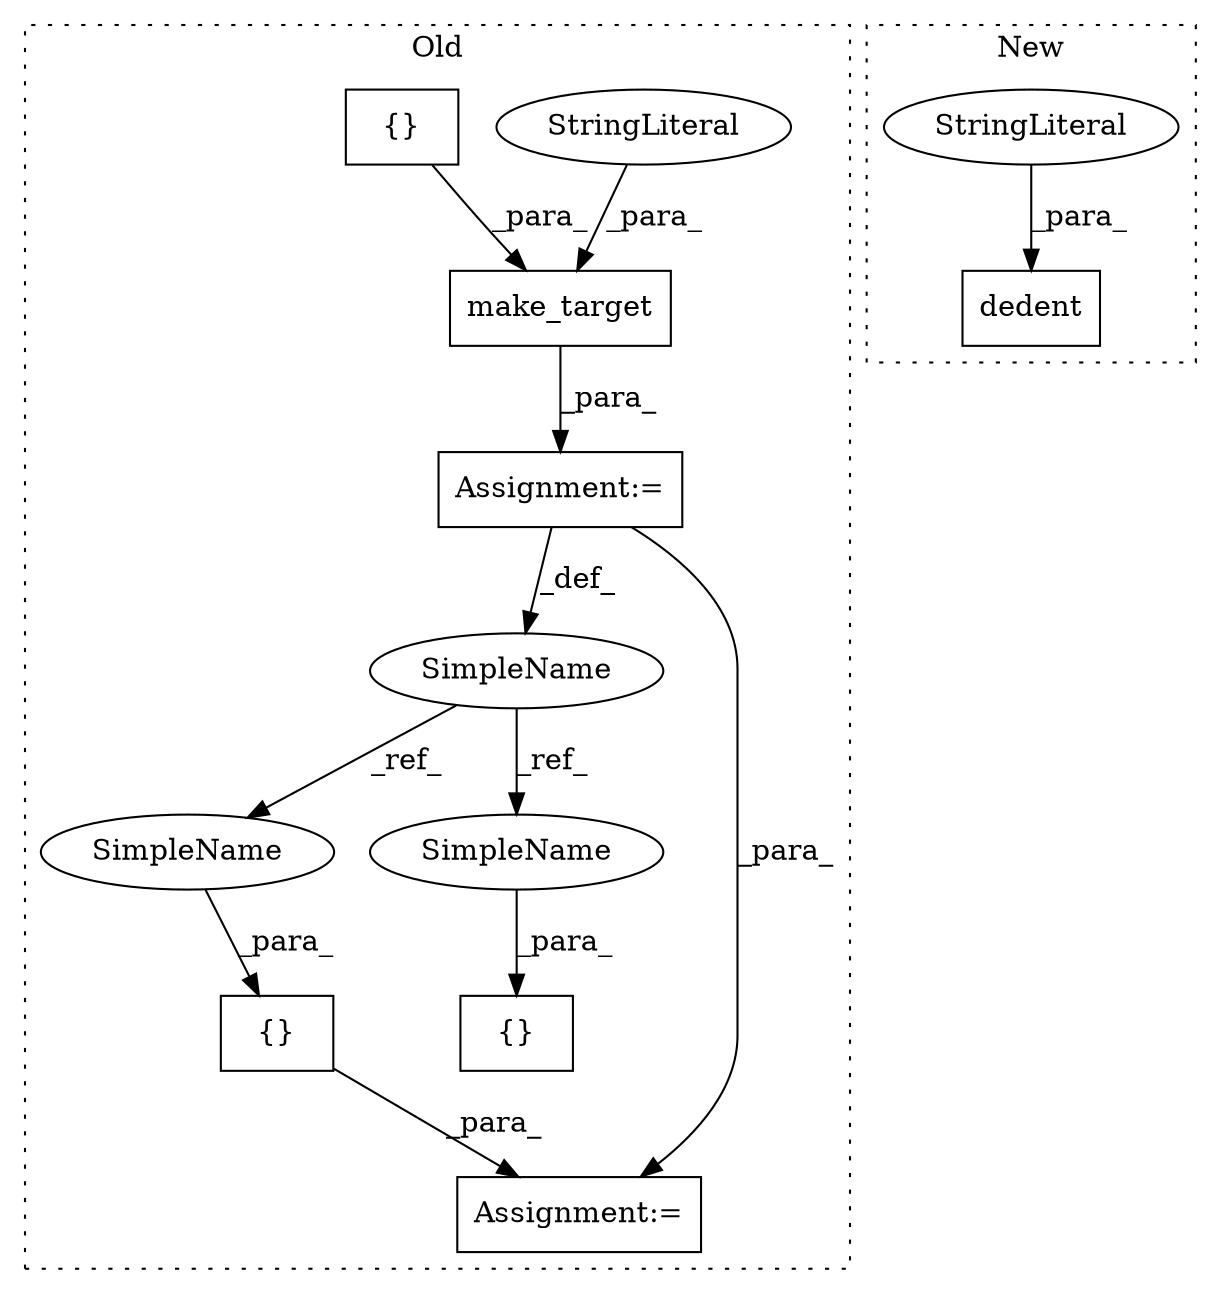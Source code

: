 digraph G {
subgraph cluster0 {
1 [label="make_target" a="32" s="8687,8746" l="12,1" shape="box"];
3 [label="{}" a="4" s="9056,9071" l="1,1" shape="box"];
4 [label="StringLiteral" a="45" s="8699" l="12" shape="ellipse"];
5 [label="{}" a="4" s="8735,8745" l="1,1" shape="box"];
7 [label="Assignment:=" a="7" s="8681" l="1" shape="box"];
8 [label="{}" a="4" s="8832,8842" l="1,1" shape="box"];
9 [label="SimpleName" a="42" s="8672" l="9" shape="ellipse"];
10 [label="Assignment:=" a="7" s="9093" l="1" shape="box"];
11 [label="SimpleName" a="42" s="9057" l="9" shape="ellipse"];
12 [label="SimpleName" a="42" s="8833" l="9" shape="ellipse"];
label = "Old";
style="dotted";
}
subgraph cluster1 {
2 [label="dedent" a="32" s="10756,10849" l="7,1" shape="box"];
6 [label="StringLiteral" a="45" s="10763" l="86" shape="ellipse"];
label = "New";
style="dotted";
}
1 -> 7 [label="_para_"];
3 -> 10 [label="_para_"];
4 -> 1 [label="_para_"];
5 -> 1 [label="_para_"];
6 -> 2 [label="_para_"];
7 -> 10 [label="_para_"];
7 -> 9 [label="_def_"];
9 -> 12 [label="_ref_"];
9 -> 11 [label="_ref_"];
11 -> 3 [label="_para_"];
12 -> 8 [label="_para_"];
}
